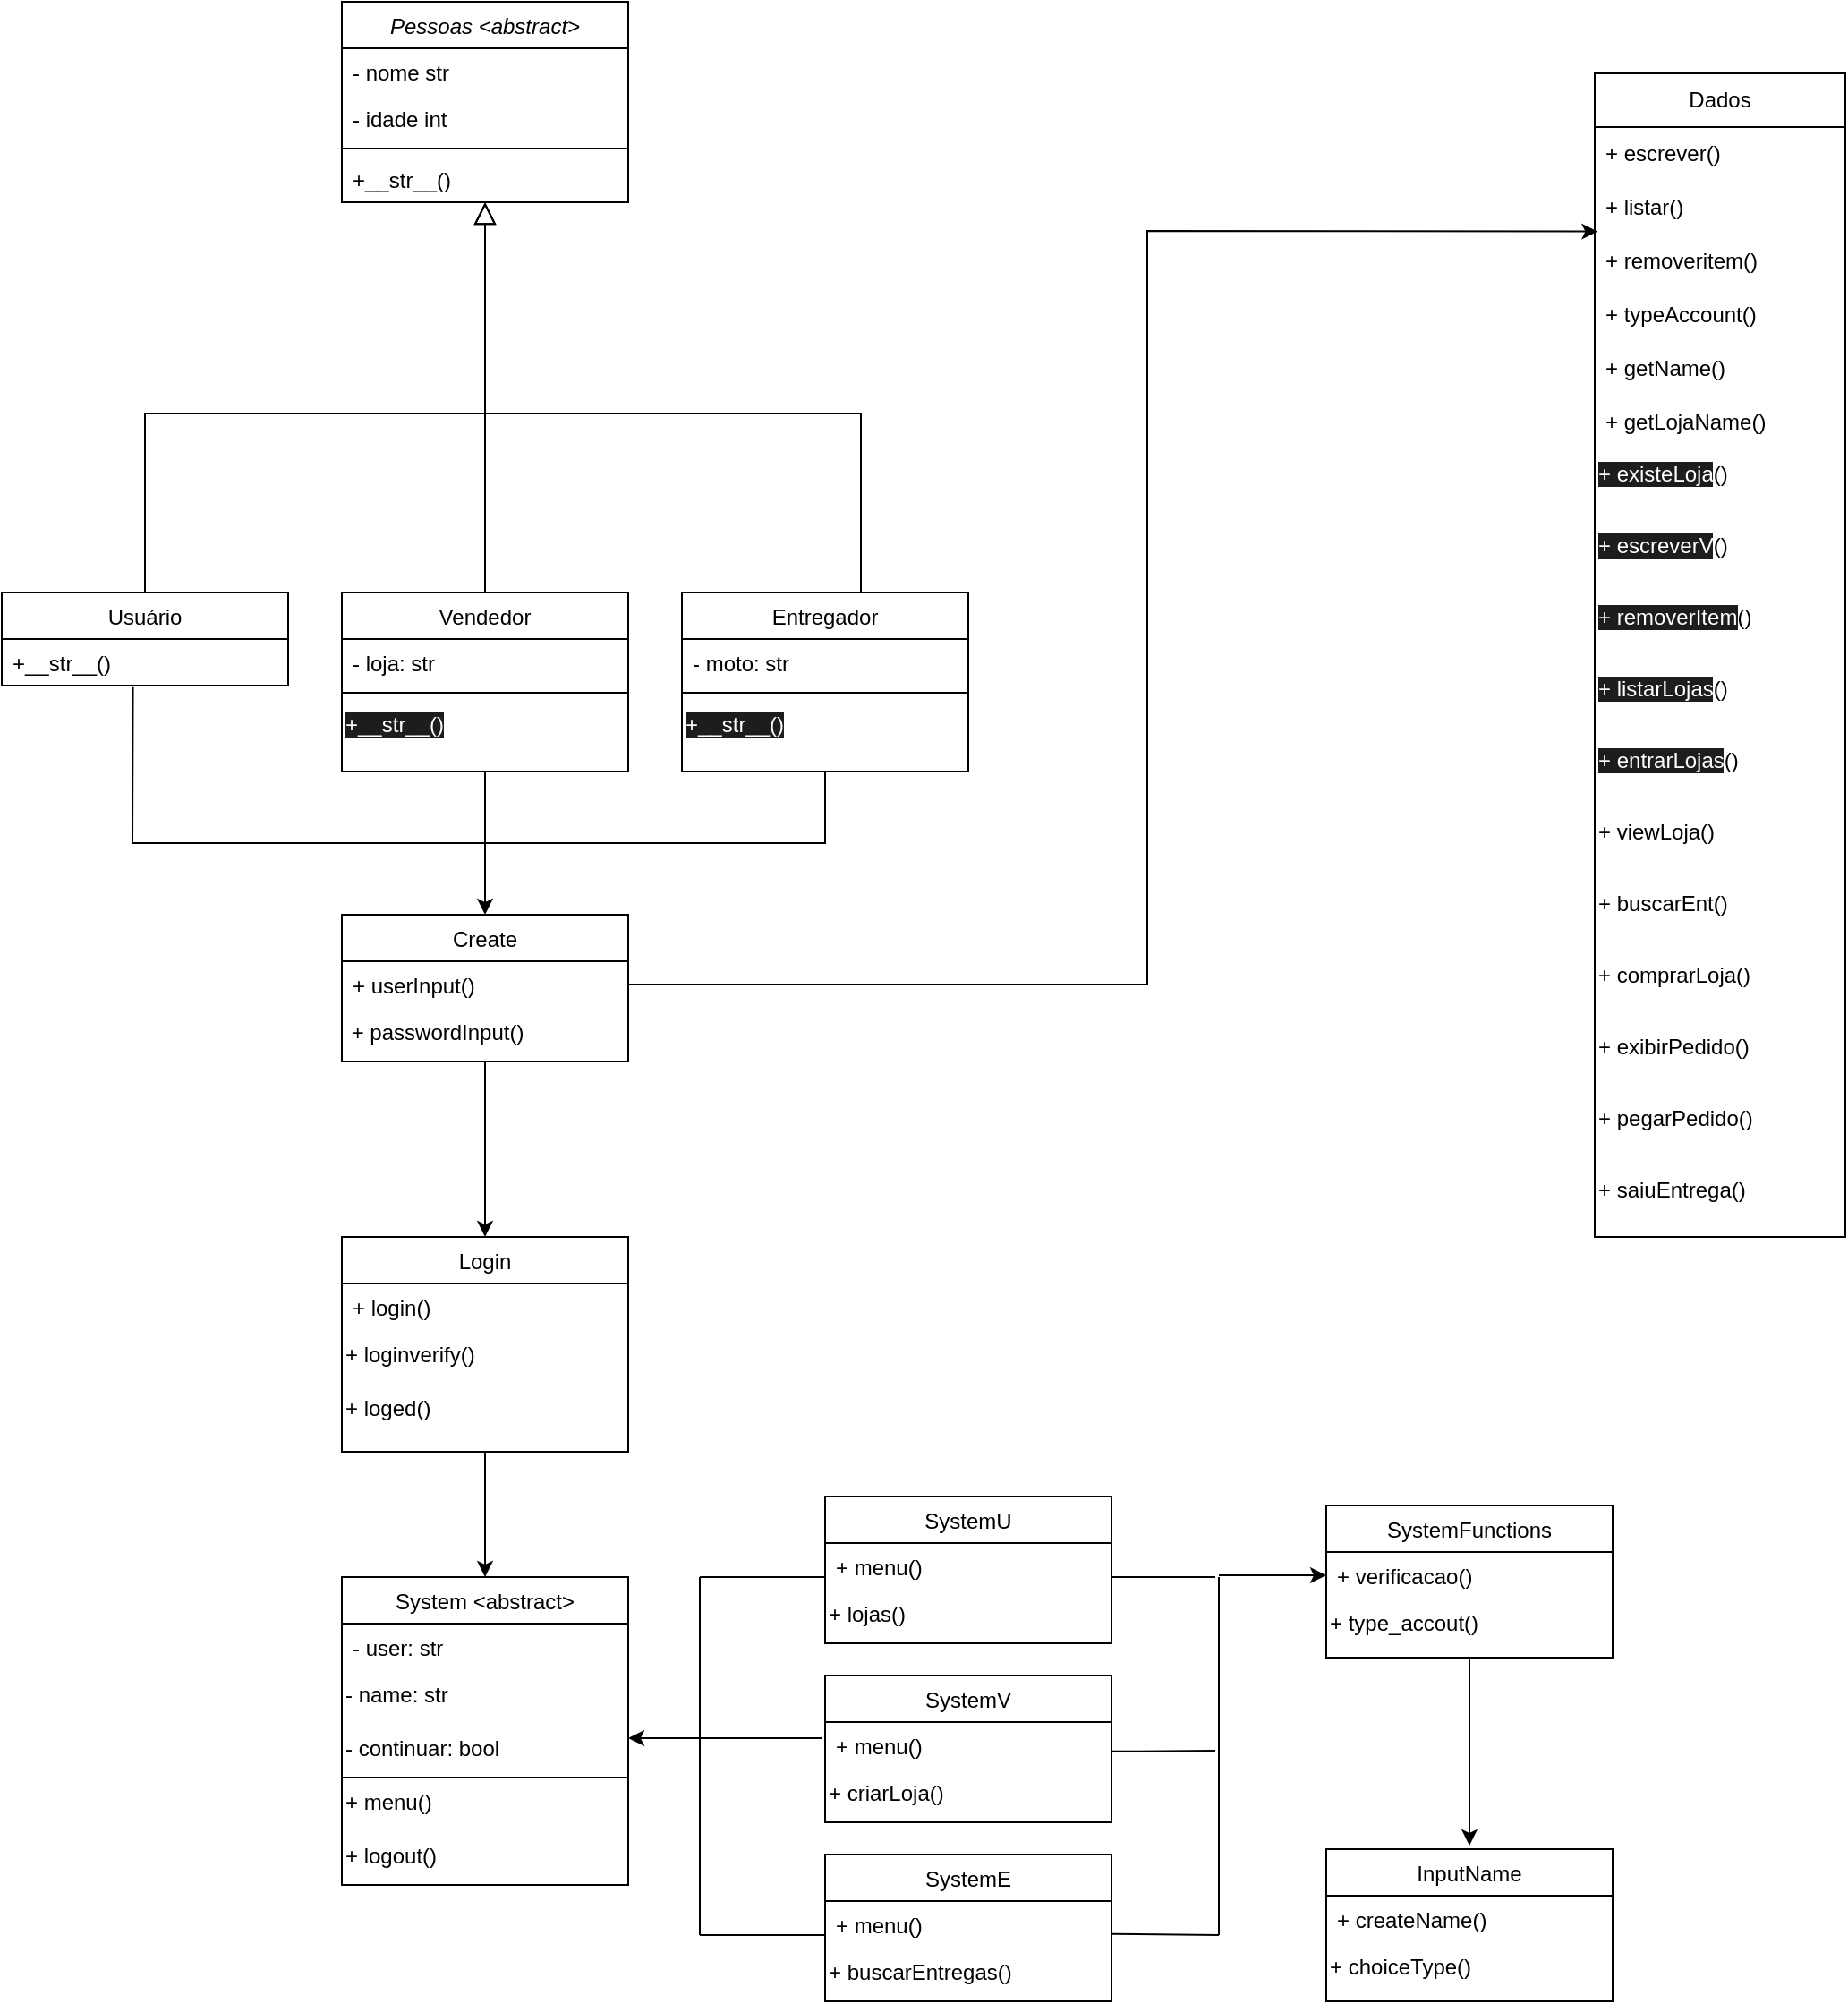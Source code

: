 <mxfile version="26.2.2">
  <diagram id="C5RBs43oDa-KdzZeNtuy" name="Page-1">
    <mxGraphModel dx="2197" dy="1306" grid="1" gridSize="10" guides="1" tooltips="1" connect="1" arrows="1" fold="1" page="1" pageScale="1" pageWidth="1200" pageHeight="1920" math="0" shadow="0">
      <root>
        <mxCell id="WIyWlLk6GJQsqaUBKTNV-0" />
        <mxCell id="WIyWlLk6GJQsqaUBKTNV-1" parent="WIyWlLk6GJQsqaUBKTNV-0" />
        <mxCell id="zkfFHV4jXpPFQw0GAbJ--0" value="Pessoas &lt;abstract&gt;" style="swimlane;fontStyle=2;align=center;verticalAlign=top;childLayout=stackLayout;horizontal=1;startSize=26;horizontalStack=0;resizeParent=1;resizeLast=0;collapsible=1;marginBottom=0;rounded=0;shadow=0;strokeWidth=1;" parent="WIyWlLk6GJQsqaUBKTNV-1" vertex="1">
          <mxGeometry x="310" y="40" width="160" height="112" as="geometry">
            <mxRectangle x="230" y="140" width="160" height="26" as="alternateBounds" />
          </mxGeometry>
        </mxCell>
        <mxCell id="zkfFHV4jXpPFQw0GAbJ--1" value="- nome str" style="text;align=left;verticalAlign=top;spacingLeft=4;spacingRight=4;overflow=hidden;rotatable=0;points=[[0,0.5],[1,0.5]];portConstraint=eastwest;" parent="zkfFHV4jXpPFQw0GAbJ--0" vertex="1">
          <mxGeometry y="26" width="160" height="26" as="geometry" />
        </mxCell>
        <mxCell id="zkfFHV4jXpPFQw0GAbJ--2" value="- idade int" style="text;align=left;verticalAlign=top;spacingLeft=4;spacingRight=4;overflow=hidden;rotatable=0;points=[[0,0.5],[1,0.5]];portConstraint=eastwest;rounded=0;shadow=0;html=0;" parent="zkfFHV4jXpPFQw0GAbJ--0" vertex="1">
          <mxGeometry y="52" width="160" height="26" as="geometry" />
        </mxCell>
        <mxCell id="zkfFHV4jXpPFQw0GAbJ--4" value="" style="line;html=1;strokeWidth=1;align=left;verticalAlign=middle;spacingTop=-1;spacingLeft=3;spacingRight=3;rotatable=0;labelPosition=right;points=[];portConstraint=eastwest;" parent="zkfFHV4jXpPFQw0GAbJ--0" vertex="1">
          <mxGeometry y="78" width="160" height="8" as="geometry" />
        </mxCell>
        <mxCell id="zkfFHV4jXpPFQw0GAbJ--5" value="+__str__()" style="text;align=left;verticalAlign=top;spacingLeft=4;spacingRight=4;overflow=hidden;rotatable=0;points=[[0,0.5],[1,0.5]];portConstraint=eastwest;" parent="zkfFHV4jXpPFQw0GAbJ--0" vertex="1">
          <mxGeometry y="86" width="160" height="26" as="geometry" />
        </mxCell>
        <mxCell id="zkfFHV4jXpPFQw0GAbJ--6" value="Usuário" style="swimlane;fontStyle=0;align=center;verticalAlign=top;childLayout=stackLayout;horizontal=1;startSize=26;horizontalStack=0;resizeParent=1;resizeLast=0;collapsible=1;marginBottom=0;rounded=0;shadow=0;strokeWidth=1;" parent="WIyWlLk6GJQsqaUBKTNV-1" vertex="1">
          <mxGeometry x="120" y="370" width="160" height="52" as="geometry">
            <mxRectangle x="130" y="380" width="160" height="26" as="alternateBounds" />
          </mxGeometry>
        </mxCell>
        <mxCell id="zkfFHV4jXpPFQw0GAbJ--11" value="+__str__()" style="text;align=left;verticalAlign=top;spacingLeft=4;spacingRight=4;overflow=hidden;rotatable=0;points=[[0,0.5],[1,0.5]];portConstraint=eastwest;" parent="zkfFHV4jXpPFQw0GAbJ--6" vertex="1">
          <mxGeometry y="26" width="160" height="26" as="geometry" />
        </mxCell>
        <mxCell id="zkfFHV4jXpPFQw0GAbJ--12" value="" style="endArrow=block;endSize=10;endFill=0;shadow=0;strokeWidth=1;rounded=0;curved=0;edgeStyle=elbowEdgeStyle;elbow=vertical;" parent="WIyWlLk6GJQsqaUBKTNV-1" source="zkfFHV4jXpPFQw0GAbJ--6" target="zkfFHV4jXpPFQw0GAbJ--0" edge="1">
          <mxGeometry width="160" relative="1" as="geometry">
            <mxPoint x="310" y="213" as="sourcePoint" />
            <mxPoint x="310" y="213" as="targetPoint" />
            <Array as="points">
              <mxPoint x="300" y="270" />
            </Array>
          </mxGeometry>
        </mxCell>
        <mxCell id="k60n2wc9BFf4fC7vkeU9-9" value="" style="edgeStyle=none;rounded=0;orthogonalLoop=1;jettySize=auto;html=1;" edge="1" parent="WIyWlLk6GJQsqaUBKTNV-1" source="zkfFHV4jXpPFQw0GAbJ--13" target="k60n2wc9BFf4fC7vkeU9-5">
          <mxGeometry relative="1" as="geometry" />
        </mxCell>
        <mxCell id="zkfFHV4jXpPFQw0GAbJ--13" value="Vendedor" style="swimlane;fontStyle=0;align=center;verticalAlign=top;childLayout=stackLayout;horizontal=1;startSize=26;horizontalStack=0;resizeParent=1;resizeLast=0;collapsible=1;marginBottom=0;rounded=0;shadow=0;strokeWidth=1;" parent="WIyWlLk6GJQsqaUBKTNV-1" vertex="1">
          <mxGeometry x="310" y="370" width="160" height="100" as="geometry">
            <mxRectangle x="340" y="380" width="170" height="26" as="alternateBounds" />
          </mxGeometry>
        </mxCell>
        <mxCell id="zkfFHV4jXpPFQw0GAbJ--14" value="- loja: str" style="text;align=left;verticalAlign=top;spacingLeft=4;spacingRight=4;overflow=hidden;rotatable=0;points=[[0,0.5],[1,0.5]];portConstraint=eastwest;" parent="zkfFHV4jXpPFQw0GAbJ--13" vertex="1">
          <mxGeometry y="26" width="160" height="26" as="geometry" />
        </mxCell>
        <mxCell id="zkfFHV4jXpPFQw0GAbJ--15" value="" style="line;html=1;strokeWidth=1;align=left;verticalAlign=middle;spacingTop=-1;spacingLeft=3;spacingRight=3;rotatable=0;labelPosition=right;points=[];portConstraint=eastwest;" parent="zkfFHV4jXpPFQw0GAbJ--13" vertex="1">
          <mxGeometry y="52" width="160" height="8" as="geometry" />
        </mxCell>
        <mxCell id="k60n2wc9BFf4fC7vkeU9-2" value="&lt;span style=&quot;color: rgb(255, 255, 255); font-family: Helvetica; font-size: 12px; font-style: normal; font-variant-ligatures: normal; font-variant-caps: normal; font-weight: 400; letter-spacing: normal; orphans: 2; text-align: left; text-indent: 0px; text-transform: none; widows: 2; word-spacing: 0px; -webkit-text-stroke-width: 0px; white-space: nowrap; background-color: rgb(27, 29, 30); text-decoration-thickness: initial; text-decoration-style: initial; text-decoration-color: initial; display: inline !important; float: none;&quot;&gt;+__str__()&lt;/span&gt;" style="text;whiteSpace=wrap;html=1;" vertex="1" parent="zkfFHV4jXpPFQw0GAbJ--13">
          <mxGeometry y="60" width="160" height="30" as="geometry" />
        </mxCell>
        <mxCell id="zkfFHV4jXpPFQw0GAbJ--16" value="" style="endArrow=block;endSize=10;endFill=0;shadow=0;strokeWidth=1;rounded=0;curved=0;edgeStyle=elbowEdgeStyle;elbow=vertical;" parent="WIyWlLk6GJQsqaUBKTNV-1" source="zkfFHV4jXpPFQw0GAbJ--13" target="zkfFHV4jXpPFQw0GAbJ--0" edge="1">
          <mxGeometry width="160" relative="1" as="geometry">
            <mxPoint x="320" y="383" as="sourcePoint" />
            <mxPoint x="420" y="281" as="targetPoint" />
          </mxGeometry>
        </mxCell>
        <mxCell id="zkfFHV4jXpPFQw0GAbJ--17" value="Entregador" style="swimlane;fontStyle=0;align=center;verticalAlign=top;childLayout=stackLayout;horizontal=1;startSize=26;horizontalStack=0;resizeParent=1;resizeLast=0;collapsible=1;marginBottom=0;rounded=0;shadow=0;strokeWidth=1;" parent="WIyWlLk6GJQsqaUBKTNV-1" vertex="1">
          <mxGeometry x="500" y="370" width="160" height="100" as="geometry">
            <mxRectangle x="550" y="140" width="160" height="26" as="alternateBounds" />
          </mxGeometry>
        </mxCell>
        <mxCell id="zkfFHV4jXpPFQw0GAbJ--22" value="- moto: str" style="text;align=left;verticalAlign=top;spacingLeft=4;spacingRight=4;overflow=hidden;rotatable=0;points=[[0,0.5],[1,0.5]];portConstraint=eastwest;rounded=0;shadow=0;html=0;" parent="zkfFHV4jXpPFQw0GAbJ--17" vertex="1">
          <mxGeometry y="26" width="160" height="26" as="geometry" />
        </mxCell>
        <mxCell id="zkfFHV4jXpPFQw0GAbJ--23" value="" style="line;html=1;strokeWidth=1;align=left;verticalAlign=middle;spacingTop=-1;spacingLeft=3;spacingRight=3;rotatable=0;labelPosition=right;points=[];portConstraint=eastwest;" parent="zkfFHV4jXpPFQw0GAbJ--17" vertex="1">
          <mxGeometry y="52" width="160" height="8" as="geometry" />
        </mxCell>
        <mxCell id="k60n2wc9BFf4fC7vkeU9-3" value="&lt;span style=&quot;color: rgb(255, 255, 255); font-family: Helvetica; font-size: 12px; font-style: normal; font-variant-ligatures: normal; font-variant-caps: normal; font-weight: 400; letter-spacing: normal; orphans: 2; text-align: left; text-indent: 0px; text-transform: none; widows: 2; word-spacing: 0px; -webkit-text-stroke-width: 0px; white-space: nowrap; background-color: rgb(27, 29, 30); text-decoration-thickness: initial; text-decoration-style: initial; text-decoration-color: initial; display: inline !important; float: none;&quot;&gt;+__str__()&lt;/span&gt;" style="text;whiteSpace=wrap;html=1;" vertex="1" parent="zkfFHV4jXpPFQw0GAbJ--17">
          <mxGeometry y="60" width="160" height="40" as="geometry" />
        </mxCell>
        <mxCell id="k60n2wc9BFf4fC7vkeU9-18" value="" style="edgeStyle=none;rounded=0;orthogonalLoop=1;jettySize=auto;html=1;" edge="1" parent="WIyWlLk6GJQsqaUBKTNV-1" source="k60n2wc9BFf4fC7vkeU9-5" target="k60n2wc9BFf4fC7vkeU9-15">
          <mxGeometry relative="1" as="geometry" />
        </mxCell>
        <mxCell id="k60n2wc9BFf4fC7vkeU9-5" value="Create" style="swimlane;fontStyle=0;align=center;verticalAlign=top;childLayout=stackLayout;horizontal=1;startSize=26;horizontalStack=0;resizeParent=1;resizeLast=0;collapsible=1;marginBottom=0;rounded=0;shadow=0;strokeWidth=1;" vertex="1" parent="WIyWlLk6GJQsqaUBKTNV-1">
          <mxGeometry x="310" y="550" width="160" height="82" as="geometry">
            <mxRectangle x="340" y="380" width="170" height="26" as="alternateBounds" />
          </mxGeometry>
        </mxCell>
        <mxCell id="k60n2wc9BFf4fC7vkeU9-6" value="+ userInput()" style="text;align=left;verticalAlign=top;spacingLeft=4;spacingRight=4;overflow=hidden;rotatable=0;points=[[0,0.5],[1,0.5]];portConstraint=eastwest;" vertex="1" parent="k60n2wc9BFf4fC7vkeU9-5">
          <mxGeometry y="26" width="160" height="26" as="geometry" />
        </mxCell>
        <mxCell id="k60n2wc9BFf4fC7vkeU9-8" value="&lt;span style=&quot;text-wrap-mode: nowrap;&quot;&gt;&amp;nbsp;+ passwordInput()&lt;/span&gt;" style="text;whiteSpace=wrap;html=1;" vertex="1" parent="k60n2wc9BFf4fC7vkeU9-5">
          <mxGeometry y="52" width="160" height="30" as="geometry" />
        </mxCell>
        <mxCell id="k60n2wc9BFf4fC7vkeU9-38" value="" style="edgeStyle=none;rounded=0;orthogonalLoop=1;jettySize=auto;html=1;" edge="1" parent="WIyWlLk6GJQsqaUBKTNV-1" source="k60n2wc9BFf4fC7vkeU9-15" target="k60n2wc9BFf4fC7vkeU9-34">
          <mxGeometry relative="1" as="geometry" />
        </mxCell>
        <mxCell id="k60n2wc9BFf4fC7vkeU9-15" value="Login" style="swimlane;fontStyle=0;align=center;verticalAlign=top;childLayout=stackLayout;horizontal=1;startSize=26;horizontalStack=0;resizeParent=1;resizeLast=0;collapsible=1;marginBottom=0;rounded=0;shadow=0;strokeWidth=1;" vertex="1" parent="WIyWlLk6GJQsqaUBKTNV-1">
          <mxGeometry x="310" y="730" width="160" height="120" as="geometry">
            <mxRectangle x="340" y="380" width="170" height="26" as="alternateBounds" />
          </mxGeometry>
        </mxCell>
        <mxCell id="k60n2wc9BFf4fC7vkeU9-16" value="+ login()" style="text;align=left;verticalAlign=top;spacingLeft=4;spacingRight=4;overflow=hidden;rotatable=0;points=[[0,0.5],[1,0.5]];portConstraint=eastwest;" vertex="1" parent="k60n2wc9BFf4fC7vkeU9-15">
          <mxGeometry y="26" width="160" height="26" as="geometry" />
        </mxCell>
        <mxCell id="k60n2wc9BFf4fC7vkeU9-17" value="&lt;span style=&quot;text-wrap-mode: nowrap;&quot;&gt;+ loginverify()&lt;/span&gt;" style="text;whiteSpace=wrap;html=1;" vertex="1" parent="k60n2wc9BFf4fC7vkeU9-15">
          <mxGeometry y="52" width="160" height="30" as="geometry" />
        </mxCell>
        <mxCell id="k60n2wc9BFf4fC7vkeU9-25" value="&lt;span style=&quot;text-wrap-mode: nowrap;&quot;&gt;+ loged()&lt;/span&gt;" style="text;whiteSpace=wrap;html=1;" vertex="1" parent="k60n2wc9BFf4fC7vkeU9-15">
          <mxGeometry y="82" width="160" height="30" as="geometry" />
        </mxCell>
        <mxCell id="k60n2wc9BFf4fC7vkeU9-26" value="Dados" style="swimlane;fontStyle=0;childLayout=stackLayout;horizontal=1;startSize=30;horizontalStack=0;resizeParent=1;resizeParentMax=0;resizeLast=0;collapsible=1;marginBottom=0;whiteSpace=wrap;html=1;" vertex="1" parent="WIyWlLk6GJQsqaUBKTNV-1">
          <mxGeometry x="1010" y="80" width="140" height="650" as="geometry" />
        </mxCell>
        <mxCell id="k60n2wc9BFf4fC7vkeU9-27" value="+ escrever()" style="text;strokeColor=none;fillColor=none;align=left;verticalAlign=middle;spacingLeft=4;spacingRight=4;overflow=hidden;points=[[0,0.5],[1,0.5]];portConstraint=eastwest;rotatable=0;whiteSpace=wrap;html=1;" vertex="1" parent="k60n2wc9BFf4fC7vkeU9-26">
          <mxGeometry y="30" width="140" height="30" as="geometry" />
        </mxCell>
        <mxCell id="k60n2wc9BFf4fC7vkeU9-28" value="+ listar()" style="text;strokeColor=none;fillColor=none;align=left;verticalAlign=middle;spacingLeft=4;spacingRight=4;overflow=hidden;points=[[0,0.5],[1,0.5]];portConstraint=eastwest;rotatable=0;whiteSpace=wrap;html=1;" vertex="1" parent="k60n2wc9BFf4fC7vkeU9-26">
          <mxGeometry y="60" width="140" height="30" as="geometry" />
        </mxCell>
        <mxCell id="k60n2wc9BFf4fC7vkeU9-29" value="+ removeritem()" style="text;strokeColor=none;fillColor=none;align=left;verticalAlign=middle;spacingLeft=4;spacingRight=4;overflow=hidden;points=[[0,0.5],[1,0.5]];portConstraint=eastwest;rotatable=0;whiteSpace=wrap;html=1;" vertex="1" parent="k60n2wc9BFf4fC7vkeU9-26">
          <mxGeometry y="90" width="140" height="30" as="geometry" />
        </mxCell>
        <mxCell id="k60n2wc9BFf4fC7vkeU9-30" value="+ typeAccount()" style="text;strokeColor=none;fillColor=none;align=left;verticalAlign=middle;spacingLeft=4;spacingRight=4;overflow=hidden;points=[[0,0.5],[1,0.5]];portConstraint=eastwest;rotatable=0;whiteSpace=wrap;html=1;" vertex="1" parent="k60n2wc9BFf4fC7vkeU9-26">
          <mxGeometry y="120" width="140" height="30" as="geometry" />
        </mxCell>
        <mxCell id="k60n2wc9BFf4fC7vkeU9-31" value="+ getName()" style="text;strokeColor=none;fillColor=none;align=left;verticalAlign=middle;spacingLeft=4;spacingRight=4;overflow=hidden;points=[[0,0.5],[1,0.5]];portConstraint=eastwest;rotatable=0;whiteSpace=wrap;html=1;" vertex="1" parent="k60n2wc9BFf4fC7vkeU9-26">
          <mxGeometry y="150" width="140" height="30" as="geometry" />
        </mxCell>
        <mxCell id="k60n2wc9BFf4fC7vkeU9-97" value="+ getLojaName&lt;span style=&quot;background-color: transparent; color: light-dark(rgb(0, 0, 0), rgb(255, 255, 255));&quot;&gt;()&lt;/span&gt;" style="text;strokeColor=none;fillColor=none;align=left;verticalAlign=middle;spacingLeft=4;spacingRight=4;overflow=hidden;points=[[0,0.5],[1,0.5]];portConstraint=eastwest;rotatable=0;whiteSpace=wrap;html=1;" vertex="1" parent="k60n2wc9BFf4fC7vkeU9-26">
          <mxGeometry y="180" width="140" height="30" as="geometry" />
        </mxCell>
        <mxCell id="k60n2wc9BFf4fC7vkeU9-98" value="&lt;span style=&quot;color: rgb(255, 255, 255); font-family: Helvetica; font-size: 12px; font-style: normal; font-variant-ligatures: normal; font-variant-caps: normal; font-weight: 400; letter-spacing: normal; orphans: 2; text-align: left; text-indent: 0px; text-transform: none; widows: 2; word-spacing: 0px; -webkit-text-stroke-width: 0px; white-space: normal; background-color: rgb(27, 29, 30); text-decoration-thickness: initial; text-decoration-style: initial; text-decoration-color: initial; display: inline !important; float: none;&quot;&gt;+ existeLoja&lt;/span&gt;&lt;span style=&quot;background-color: transparent; color: light-dark(rgb(0, 0, 0), rgb(255, 255, 255));&quot;&gt;()&lt;/span&gt;" style="text;whiteSpace=wrap;html=1;" vertex="1" parent="k60n2wc9BFf4fC7vkeU9-26">
          <mxGeometry y="210" width="140" height="40" as="geometry" />
        </mxCell>
        <mxCell id="k60n2wc9BFf4fC7vkeU9-99" value="&lt;span style=&quot;color: rgb(255, 255, 255); font-family: Helvetica; font-size: 12px; font-style: normal; font-variant-ligatures: normal; font-variant-caps: normal; font-weight: 400; letter-spacing: normal; orphans: 2; text-align: left; text-indent: 0px; text-transform: none; widows: 2; word-spacing: 0px; -webkit-text-stroke-width: 0px; white-space: normal; background-color: rgb(27, 29, 30); text-decoration-thickness: initial; text-decoration-style: initial; text-decoration-color: initial; display: inline !important; float: none;&quot;&gt;+ escreverV&lt;/span&gt;&lt;span style=&quot;forced-color-adjust: none; box-shadow: none !important; color: light-dark(rgb(0, 0, 0), rgb(255, 255, 255)); font-family: Helvetica; font-size: 12px; font-style: normal; font-variant-ligatures: normal; font-variant-caps: normal; font-weight: 400; letter-spacing: normal; orphans: 2; text-align: left; text-indent: 0px; text-transform: none; widows: 2; word-spacing: 0px; -webkit-text-stroke-width: 0px; white-space: normal; background-color: transparent; text-decoration-thickness: initial; text-decoration-style: initial; text-decoration-color: initial;&quot;&gt;()&lt;/span&gt;" style="text;whiteSpace=wrap;html=1;" vertex="1" parent="k60n2wc9BFf4fC7vkeU9-26">
          <mxGeometry y="250" width="140" height="40" as="geometry" />
        </mxCell>
        <mxCell id="k60n2wc9BFf4fC7vkeU9-100" value="&lt;span style=&quot;color: rgb(255, 255, 255); font-family: Helvetica; font-size: 12px; font-style: normal; font-variant-ligatures: normal; font-variant-caps: normal; font-weight: 400; letter-spacing: normal; orphans: 2; text-align: left; text-indent: 0px; text-transform: none; widows: 2; word-spacing: 0px; -webkit-text-stroke-width: 0px; white-space: normal; background-color: rgb(27, 29, 30); text-decoration-thickness: initial; text-decoration-style: initial; text-decoration-color: initial; display: inline !important; float: none;&quot;&gt;+ removerItem&lt;/span&gt;&lt;span style=&quot;forced-color-adjust: none; box-shadow: none !important; color: light-dark(rgb(0, 0, 0), rgb(255, 255, 255)); font-family: Helvetica; font-size: 12px; font-style: normal; font-variant-ligatures: normal; font-variant-caps: normal; font-weight: 400; letter-spacing: normal; orphans: 2; text-align: left; text-indent: 0px; text-transform: none; widows: 2; word-spacing: 0px; -webkit-text-stroke-width: 0px; white-space: normal; background-color: transparent; text-decoration-thickness: initial; text-decoration-style: initial; text-decoration-color: initial;&quot;&gt;()&lt;/span&gt;" style="text;whiteSpace=wrap;html=1;" vertex="1" parent="k60n2wc9BFf4fC7vkeU9-26">
          <mxGeometry y="290" width="140" height="40" as="geometry" />
        </mxCell>
        <mxCell id="k60n2wc9BFf4fC7vkeU9-101" value="&lt;span style=&quot;color: rgb(255, 255, 255); font-family: Helvetica; font-size: 12px; font-style: normal; font-variant-ligatures: normal; font-variant-caps: normal; font-weight: 400; letter-spacing: normal; orphans: 2; text-align: left; text-indent: 0px; text-transform: none; widows: 2; word-spacing: 0px; -webkit-text-stroke-width: 0px; white-space: normal; background-color: rgb(27, 29, 30); text-decoration-thickness: initial; text-decoration-style: initial; text-decoration-color: initial; display: inline !important; float: none;&quot;&gt;+ listarLojas&lt;/span&gt;&lt;span style=&quot;forced-color-adjust: none; box-shadow: none !important; color: light-dark(rgb(0, 0, 0), rgb(255, 255, 255)); font-family: Helvetica; font-size: 12px; font-style: normal; font-variant-ligatures: normal; font-variant-caps: normal; font-weight: 400; letter-spacing: normal; orphans: 2; text-align: left; text-indent: 0px; text-transform: none; widows: 2; word-spacing: 0px; -webkit-text-stroke-width: 0px; white-space: normal; background-color: transparent; text-decoration-thickness: initial; text-decoration-style: initial; text-decoration-color: initial;&quot;&gt;()&lt;/span&gt;" style="text;whiteSpace=wrap;html=1;" vertex="1" parent="k60n2wc9BFf4fC7vkeU9-26">
          <mxGeometry y="330" width="140" height="40" as="geometry" />
        </mxCell>
        <mxCell id="k60n2wc9BFf4fC7vkeU9-102" value="&lt;span style=&quot;color: rgb(255, 255, 255); font-family: Helvetica; font-size: 12px; font-style: normal; font-variant-ligatures: normal; font-variant-caps: normal; font-weight: 400; letter-spacing: normal; orphans: 2; text-align: left; text-indent: 0px; text-transform: none; widows: 2; word-spacing: 0px; -webkit-text-stroke-width: 0px; white-space: normal; background-color: rgb(27, 29, 30); text-decoration-thickness: initial; text-decoration-style: initial; text-decoration-color: initial; display: inline !important; float: none;&quot;&gt;+ entrarLojas&lt;/span&gt;&lt;span style=&quot;forced-color-adjust: none; box-shadow: none !important; color: light-dark(rgb(0, 0, 0), rgb(255, 255, 255)); font-family: Helvetica; font-size: 12px; font-style: normal; font-variant-ligatures: normal; font-variant-caps: normal; font-weight: 400; letter-spacing: normal; orphans: 2; text-align: left; text-indent: 0px; text-transform: none; widows: 2; word-spacing: 0px; -webkit-text-stroke-width: 0px; white-space: normal; background-color: transparent; text-decoration-thickness: initial; text-decoration-style: initial; text-decoration-color: initial;&quot;&gt;()&lt;/span&gt;" style="text;whiteSpace=wrap;html=1;" vertex="1" parent="k60n2wc9BFf4fC7vkeU9-26">
          <mxGeometry y="370" width="140" height="40" as="geometry" />
        </mxCell>
        <mxCell id="k60n2wc9BFf4fC7vkeU9-103" value="+ viewLoja()" style="text;whiteSpace=wrap;html=1;" vertex="1" parent="k60n2wc9BFf4fC7vkeU9-26">
          <mxGeometry y="410" width="140" height="40" as="geometry" />
        </mxCell>
        <mxCell id="k60n2wc9BFf4fC7vkeU9-105" value="+ buscarEnt()" style="text;whiteSpace=wrap;html=1;" vertex="1" parent="k60n2wc9BFf4fC7vkeU9-26">
          <mxGeometry y="450" width="140" height="40" as="geometry" />
        </mxCell>
        <mxCell id="k60n2wc9BFf4fC7vkeU9-104" value="+ comprarLoja()" style="text;whiteSpace=wrap;html=1;" vertex="1" parent="k60n2wc9BFf4fC7vkeU9-26">
          <mxGeometry y="490" width="140" height="40" as="geometry" />
        </mxCell>
        <mxCell id="k60n2wc9BFf4fC7vkeU9-106" value="+ exibirPedido()" style="text;whiteSpace=wrap;html=1;" vertex="1" parent="k60n2wc9BFf4fC7vkeU9-26">
          <mxGeometry y="530" width="140" height="40" as="geometry" />
        </mxCell>
        <mxCell id="k60n2wc9BFf4fC7vkeU9-107" value="+ pegarPedido()" style="text;whiteSpace=wrap;html=1;" vertex="1" parent="k60n2wc9BFf4fC7vkeU9-26">
          <mxGeometry y="570" width="140" height="40" as="geometry" />
        </mxCell>
        <mxCell id="k60n2wc9BFf4fC7vkeU9-108" value="+ saiuEntrega()" style="text;whiteSpace=wrap;html=1;" vertex="1" parent="k60n2wc9BFf4fC7vkeU9-26">
          <mxGeometry y="610" width="140" height="40" as="geometry" />
        </mxCell>
        <mxCell id="k60n2wc9BFf4fC7vkeU9-32" value="" style="endArrow=classic;html=1;rounded=0;exitX=1;exitY=0.5;exitDx=0;exitDy=0;entryX=0.012;entryY=0.944;entryDx=0;entryDy=0;entryPerimeter=0;" edge="1" parent="WIyWlLk6GJQsqaUBKTNV-1" source="k60n2wc9BFf4fC7vkeU9-6" target="k60n2wc9BFf4fC7vkeU9-28">
          <mxGeometry width="50" height="50" relative="1" as="geometry">
            <mxPoint x="490" y="596" as="sourcePoint" />
            <mxPoint x="760" y="170" as="targetPoint" />
            <Array as="points">
              <mxPoint x="760" y="589" />
              <mxPoint x="760" y="168" />
            </Array>
          </mxGeometry>
        </mxCell>
        <mxCell id="k60n2wc9BFf4fC7vkeU9-34" value="System &lt;abstract&gt;" style="swimlane;fontStyle=0;align=center;verticalAlign=top;childLayout=stackLayout;horizontal=1;startSize=26;horizontalStack=0;resizeParent=1;resizeLast=0;collapsible=1;marginBottom=0;rounded=0;shadow=0;strokeWidth=1;" vertex="1" parent="WIyWlLk6GJQsqaUBKTNV-1">
          <mxGeometry x="310" y="920" width="160" height="172" as="geometry">
            <mxRectangle x="340" y="380" width="170" height="26" as="alternateBounds" />
          </mxGeometry>
        </mxCell>
        <mxCell id="k60n2wc9BFf4fC7vkeU9-35" value="- user: str" style="text;align=left;verticalAlign=top;spacingLeft=4;spacingRight=4;overflow=hidden;rotatable=0;points=[[0,0.5],[1,0.5]];portConstraint=eastwest;" vertex="1" parent="k60n2wc9BFf4fC7vkeU9-34">
          <mxGeometry y="26" width="160" height="26" as="geometry" />
        </mxCell>
        <mxCell id="k60n2wc9BFf4fC7vkeU9-36" value="&lt;span style=&quot;text-wrap-mode: nowrap;&quot;&gt;- name: str&lt;/span&gt;" style="text;whiteSpace=wrap;html=1;" vertex="1" parent="k60n2wc9BFf4fC7vkeU9-34">
          <mxGeometry y="52" width="160" height="30" as="geometry" />
        </mxCell>
        <mxCell id="k60n2wc9BFf4fC7vkeU9-39" value="&lt;span style=&quot;text-wrap-mode: nowrap;&quot;&gt;- continuar: bool&lt;/span&gt;" style="text;whiteSpace=wrap;html=1;" vertex="1" parent="k60n2wc9BFf4fC7vkeU9-34">
          <mxGeometry y="82" width="160" height="30" as="geometry" />
        </mxCell>
        <mxCell id="k60n2wc9BFf4fC7vkeU9-40" value="&lt;span style=&quot;text-wrap-mode: nowrap;&quot;&gt;+ menu()&lt;/span&gt;" style="text;whiteSpace=wrap;html=1;" vertex="1" parent="k60n2wc9BFf4fC7vkeU9-34">
          <mxGeometry y="112" width="160" height="30" as="geometry" />
        </mxCell>
        <mxCell id="k60n2wc9BFf4fC7vkeU9-41" value="&lt;span style=&quot;text-wrap-mode: nowrap;&quot;&gt;+ logout()&lt;/span&gt;" style="text;whiteSpace=wrap;html=1;" vertex="1" parent="k60n2wc9BFf4fC7vkeU9-34">
          <mxGeometry y="142" width="160" height="30" as="geometry" />
        </mxCell>
        <mxCell id="k60n2wc9BFf4fC7vkeU9-43" value="" style="endArrow=none;html=1;rounded=0;exitX=0;exitY=0;exitDx=0;exitDy=0;entryX=1;entryY=0;entryDx=0;entryDy=0;" edge="1" parent="k60n2wc9BFf4fC7vkeU9-34" source="k60n2wc9BFf4fC7vkeU9-40" target="k60n2wc9BFf4fC7vkeU9-40">
          <mxGeometry width="50" height="50" relative="1" as="geometry">
            <mxPoint x="90" y="-30" as="sourcePoint" />
            <mxPoint x="140" y="-80" as="targetPoint" />
          </mxGeometry>
        </mxCell>
        <mxCell id="k60n2wc9BFf4fC7vkeU9-44" value="" style="endArrow=none;html=1;rounded=0;exitX=0.625;exitY=0;exitDx=0;exitDy=0;exitPerimeter=0;" edge="1" parent="WIyWlLk6GJQsqaUBKTNV-1" source="zkfFHV4jXpPFQw0GAbJ--17">
          <mxGeometry width="50" height="50" relative="1" as="geometry">
            <mxPoint x="600" y="270" as="sourcePoint" />
            <mxPoint x="390" y="270" as="targetPoint" />
            <Array as="points">
              <mxPoint x="600" y="270" />
            </Array>
          </mxGeometry>
        </mxCell>
        <mxCell id="k60n2wc9BFf4fC7vkeU9-45" value="" style="endArrow=none;html=1;rounded=0;entryX=0.458;entryY=1.032;entryDx=0;entryDy=0;entryPerimeter=0;" edge="1" parent="WIyWlLk6GJQsqaUBKTNV-1" target="zkfFHV4jXpPFQw0GAbJ--11">
          <mxGeometry width="50" height="50" relative="1" as="geometry">
            <mxPoint x="390" y="510" as="sourcePoint" />
            <mxPoint x="450" y="350" as="targetPoint" />
            <Array as="points">
              <mxPoint x="193" y="510" />
            </Array>
          </mxGeometry>
        </mxCell>
        <mxCell id="k60n2wc9BFf4fC7vkeU9-46" value="" style="endArrow=none;html=1;rounded=0;exitX=0.5;exitY=1;exitDx=0;exitDy=0;" edge="1" parent="WIyWlLk6GJQsqaUBKTNV-1" source="k60n2wc9BFf4fC7vkeU9-3">
          <mxGeometry width="50" height="50" relative="1" as="geometry">
            <mxPoint x="400" y="400" as="sourcePoint" />
            <mxPoint x="390" y="510" as="targetPoint" />
            <Array as="points">
              <mxPoint x="580" y="510" />
            </Array>
          </mxGeometry>
        </mxCell>
        <mxCell id="k60n2wc9BFf4fC7vkeU9-48" value="SystemU" style="swimlane;fontStyle=0;align=center;verticalAlign=top;childLayout=stackLayout;horizontal=1;startSize=26;horizontalStack=0;resizeParent=1;resizeLast=0;collapsible=1;marginBottom=0;rounded=0;shadow=0;strokeWidth=1;" vertex="1" parent="WIyWlLk6GJQsqaUBKTNV-1">
          <mxGeometry x="580" y="875" width="160" height="82" as="geometry">
            <mxRectangle x="340" y="380" width="170" height="26" as="alternateBounds" />
          </mxGeometry>
        </mxCell>
        <mxCell id="k60n2wc9BFf4fC7vkeU9-49" value="+ menu()" style="text;align=left;verticalAlign=top;spacingLeft=4;spacingRight=4;overflow=hidden;rotatable=0;points=[[0,0.5],[1,0.5]];portConstraint=eastwest;" vertex="1" parent="k60n2wc9BFf4fC7vkeU9-48">
          <mxGeometry y="26" width="160" height="26" as="geometry" />
        </mxCell>
        <mxCell id="k60n2wc9BFf4fC7vkeU9-50" value="&lt;span style=&quot;text-wrap-mode: nowrap;&quot;&gt;+ lojas()&lt;/span&gt;" style="text;whiteSpace=wrap;html=1;" vertex="1" parent="k60n2wc9BFf4fC7vkeU9-48">
          <mxGeometry y="52" width="160" height="30" as="geometry" />
        </mxCell>
        <mxCell id="k60n2wc9BFf4fC7vkeU9-57" value="SystemV" style="swimlane;fontStyle=0;align=center;verticalAlign=top;childLayout=stackLayout;horizontal=1;startSize=26;horizontalStack=0;resizeParent=1;resizeLast=0;collapsible=1;marginBottom=0;rounded=0;shadow=0;strokeWidth=1;" vertex="1" parent="WIyWlLk6GJQsqaUBKTNV-1">
          <mxGeometry x="580" y="975" width="160" height="82" as="geometry">
            <mxRectangle x="340" y="380" width="170" height="26" as="alternateBounds" />
          </mxGeometry>
        </mxCell>
        <mxCell id="k60n2wc9BFf4fC7vkeU9-58" value="+ menu()" style="text;align=left;verticalAlign=top;spacingLeft=4;spacingRight=4;overflow=hidden;rotatable=0;points=[[0,0.5],[1,0.5]];portConstraint=eastwest;" vertex="1" parent="k60n2wc9BFf4fC7vkeU9-57">
          <mxGeometry y="26" width="160" height="26" as="geometry" />
        </mxCell>
        <mxCell id="k60n2wc9BFf4fC7vkeU9-59" value="&lt;span style=&quot;text-wrap-mode: nowrap;&quot;&gt;+ criarLoja()&lt;/span&gt;" style="text;whiteSpace=wrap;html=1;" vertex="1" parent="k60n2wc9BFf4fC7vkeU9-57">
          <mxGeometry y="52" width="160" height="30" as="geometry" />
        </mxCell>
        <mxCell id="k60n2wc9BFf4fC7vkeU9-60" value="SystemE" style="swimlane;fontStyle=0;align=center;verticalAlign=top;childLayout=stackLayout;horizontal=1;startSize=26;horizontalStack=0;resizeParent=1;resizeLast=0;collapsible=1;marginBottom=0;rounded=0;shadow=0;strokeWidth=1;" vertex="1" parent="WIyWlLk6GJQsqaUBKTNV-1">
          <mxGeometry x="580" y="1075" width="160" height="82" as="geometry">
            <mxRectangle x="340" y="380" width="170" height="26" as="alternateBounds" />
          </mxGeometry>
        </mxCell>
        <mxCell id="k60n2wc9BFf4fC7vkeU9-61" value="+ menu()" style="text;align=left;verticalAlign=top;spacingLeft=4;spacingRight=4;overflow=hidden;rotatable=0;points=[[0,0.5],[1,0.5]];portConstraint=eastwest;" vertex="1" parent="k60n2wc9BFf4fC7vkeU9-60">
          <mxGeometry y="26" width="160" height="26" as="geometry" />
        </mxCell>
        <mxCell id="k60n2wc9BFf4fC7vkeU9-62" value="&lt;span style=&quot;text-wrap-mode: nowrap;&quot;&gt;+ buscarEntregas()&lt;/span&gt;" style="text;whiteSpace=wrap;html=1;" vertex="1" parent="k60n2wc9BFf4fC7vkeU9-60">
          <mxGeometry y="52" width="160" height="30" as="geometry" />
        </mxCell>
        <mxCell id="k60n2wc9BFf4fC7vkeU9-67" value="" style="endArrow=classic;html=1;rounded=0;" edge="1" parent="WIyWlLk6GJQsqaUBKTNV-1">
          <mxGeometry width="50" height="50" relative="1" as="geometry">
            <mxPoint x="510" y="1010" as="sourcePoint" />
            <mxPoint x="470" y="1010" as="targetPoint" />
          </mxGeometry>
        </mxCell>
        <mxCell id="k60n2wc9BFf4fC7vkeU9-73" value="" style="endArrow=none;html=1;rounded=0;" edge="1" parent="WIyWlLk6GJQsqaUBKTNV-1">
          <mxGeometry width="50" height="50" relative="1" as="geometry">
            <mxPoint x="510" y="1120" as="sourcePoint" />
            <mxPoint x="510" y="920" as="targetPoint" />
            <Array as="points">
              <mxPoint x="510" y="1010" />
            </Array>
          </mxGeometry>
        </mxCell>
        <mxCell id="k60n2wc9BFf4fC7vkeU9-74" value="" style="endArrow=none;html=1;rounded=0;exitX=0;exitY=0.731;exitDx=0;exitDy=0;exitPerimeter=0;" edge="1" parent="WIyWlLk6GJQsqaUBKTNV-1" source="k60n2wc9BFf4fC7vkeU9-49">
          <mxGeometry width="50" height="50" relative="1" as="geometry">
            <mxPoint x="370" y="1080" as="sourcePoint" />
            <mxPoint x="510" y="920" as="targetPoint" />
          </mxGeometry>
        </mxCell>
        <mxCell id="k60n2wc9BFf4fC7vkeU9-75" value="" style="endArrow=none;html=1;rounded=0;" edge="1" parent="WIyWlLk6GJQsqaUBKTNV-1">
          <mxGeometry width="50" height="50" relative="1" as="geometry">
            <mxPoint x="578" y="1010" as="sourcePoint" />
            <mxPoint x="510" y="1010" as="targetPoint" />
          </mxGeometry>
        </mxCell>
        <mxCell id="k60n2wc9BFf4fC7vkeU9-76" value="" style="endArrow=none;html=1;rounded=0;exitX=0;exitY=0.731;exitDx=0;exitDy=0;exitPerimeter=0;" edge="1" parent="WIyWlLk6GJQsqaUBKTNV-1">
          <mxGeometry width="50" height="50" relative="1" as="geometry">
            <mxPoint x="580" y="1120" as="sourcePoint" />
            <mxPoint x="510" y="1120" as="targetPoint" />
          </mxGeometry>
        </mxCell>
        <mxCell id="k60n2wc9BFf4fC7vkeU9-77" value="SystemFunctions" style="swimlane;fontStyle=0;align=center;verticalAlign=top;childLayout=stackLayout;horizontal=1;startSize=26;horizontalStack=0;resizeParent=1;resizeLast=0;collapsible=1;marginBottom=0;rounded=0;shadow=0;strokeWidth=1;" vertex="1" parent="WIyWlLk6GJQsqaUBKTNV-1">
          <mxGeometry x="860" y="880" width="160" height="85" as="geometry">
            <mxRectangle x="340" y="380" width="170" height="26" as="alternateBounds" />
          </mxGeometry>
        </mxCell>
        <mxCell id="k60n2wc9BFf4fC7vkeU9-78" value="+ verificacao()" style="text;align=left;verticalAlign=top;spacingLeft=4;spacingRight=4;overflow=hidden;rotatable=0;points=[[0,0.5],[1,0.5]];portConstraint=eastwest;" vertex="1" parent="k60n2wc9BFf4fC7vkeU9-77">
          <mxGeometry y="26" width="160" height="26" as="geometry" />
        </mxCell>
        <mxCell id="k60n2wc9BFf4fC7vkeU9-79" value="&lt;span style=&quot;text-wrap-mode: nowrap;&quot;&gt;+ type_accout()&lt;/span&gt;" style="text;whiteSpace=wrap;html=1;" vertex="1" parent="k60n2wc9BFf4fC7vkeU9-77">
          <mxGeometry y="52" width="160" height="30" as="geometry" />
        </mxCell>
        <mxCell id="k60n2wc9BFf4fC7vkeU9-83" value="InputName" style="swimlane;fontStyle=0;align=center;verticalAlign=top;childLayout=stackLayout;horizontal=1;startSize=26;horizontalStack=0;resizeParent=1;resizeLast=0;collapsible=1;marginBottom=0;rounded=0;shadow=0;strokeWidth=1;" vertex="1" parent="WIyWlLk6GJQsqaUBKTNV-1">
          <mxGeometry x="860" y="1072" width="160" height="85" as="geometry">
            <mxRectangle x="340" y="380" width="170" height="26" as="alternateBounds" />
          </mxGeometry>
        </mxCell>
        <mxCell id="k60n2wc9BFf4fC7vkeU9-84" value="+ createName()" style="text;align=left;verticalAlign=top;spacingLeft=4;spacingRight=4;overflow=hidden;rotatable=0;points=[[0,0.5],[1,0.5]];portConstraint=eastwest;" vertex="1" parent="k60n2wc9BFf4fC7vkeU9-83">
          <mxGeometry y="26" width="160" height="26" as="geometry" />
        </mxCell>
        <mxCell id="k60n2wc9BFf4fC7vkeU9-85" value="&lt;span style=&quot;text-wrap-mode: nowrap;&quot;&gt;+ choiceType()&lt;/span&gt;" style="text;whiteSpace=wrap;html=1;" vertex="1" parent="k60n2wc9BFf4fC7vkeU9-83">
          <mxGeometry y="52" width="160" height="30" as="geometry" />
        </mxCell>
        <mxCell id="k60n2wc9BFf4fC7vkeU9-87" value="" style="endArrow=classic;html=1;rounded=0;entryX=0;entryY=0.5;entryDx=0;entryDy=0;" edge="1" parent="WIyWlLk6GJQsqaUBKTNV-1" target="k60n2wc9BFf4fC7vkeU9-78">
          <mxGeometry width="50" height="50" relative="1" as="geometry">
            <mxPoint x="800" y="919" as="sourcePoint" />
            <mxPoint x="300" y="902" as="targetPoint" />
          </mxGeometry>
        </mxCell>
        <mxCell id="k60n2wc9BFf4fC7vkeU9-88" value="" style="endArrow=none;html=1;rounded=0;" edge="1" parent="WIyWlLk6GJQsqaUBKTNV-1">
          <mxGeometry width="50" height="50" relative="1" as="geometry">
            <mxPoint x="800" y="1120" as="sourcePoint" />
            <mxPoint x="800" y="920" as="targetPoint" />
          </mxGeometry>
        </mxCell>
        <mxCell id="k60n2wc9BFf4fC7vkeU9-89" value="" style="endArrow=none;html=1;rounded=0;entryX=1;entryY=0.705;entryDx=0;entryDy=0;entryPerimeter=0;" edge="1" parent="WIyWlLk6GJQsqaUBKTNV-1" target="k60n2wc9BFf4fC7vkeU9-61">
          <mxGeometry width="50" height="50" relative="1" as="geometry">
            <mxPoint x="800" y="1120" as="sourcePoint" />
            <mxPoint x="300" y="940" as="targetPoint" />
          </mxGeometry>
        </mxCell>
        <mxCell id="k60n2wc9BFf4fC7vkeU9-90" value="" style="endArrow=none;html=1;rounded=0;entryX=1.003;entryY=0.632;entryDx=0;entryDy=0;entryPerimeter=0;" edge="1" parent="WIyWlLk6GJQsqaUBKTNV-1" target="k60n2wc9BFf4fC7vkeU9-58">
          <mxGeometry width="50" height="50" relative="1" as="geometry">
            <mxPoint x="798" y="1017" as="sourcePoint" />
            <mxPoint x="740" y="1015" as="targetPoint" />
          </mxGeometry>
        </mxCell>
        <mxCell id="k60n2wc9BFf4fC7vkeU9-91" value="" style="endArrow=none;html=1;rounded=0;entryX=1.003;entryY=0.632;entryDx=0;entryDy=0;entryPerimeter=0;" edge="1" parent="WIyWlLk6GJQsqaUBKTNV-1">
          <mxGeometry width="50" height="50" relative="1" as="geometry">
            <mxPoint x="798" y="920" as="sourcePoint" />
            <mxPoint x="740" y="920" as="targetPoint" />
          </mxGeometry>
        </mxCell>
        <mxCell id="k60n2wc9BFf4fC7vkeU9-92" value="" style="endArrow=classic;html=1;rounded=0;exitX=0.5;exitY=1;exitDx=0;exitDy=0;" edge="1" parent="WIyWlLk6GJQsqaUBKTNV-1" source="k60n2wc9BFf4fC7vkeU9-77">
          <mxGeometry width="50" height="50" relative="1" as="geometry">
            <mxPoint x="400" y="830" as="sourcePoint" />
            <mxPoint x="940" y="1070" as="targetPoint" />
          </mxGeometry>
        </mxCell>
      </root>
    </mxGraphModel>
  </diagram>
</mxfile>
